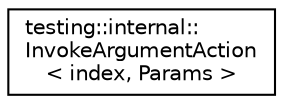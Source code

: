 digraph "Graphical Class Hierarchy"
{
 // INTERACTIVE_SVG=YES
 // LATEX_PDF_SIZE
  edge [fontname="Helvetica",fontsize="10",labelfontname="Helvetica",labelfontsize="10"];
  node [fontname="Helvetica",fontsize="10",shape=record];
  rankdir="LR";
  Node0 [label="testing::internal::\lInvokeArgumentAction\l\< index, Params \>",height=0.2,width=0.4,color="black", fillcolor="white", style="filled",URL="$db/d62/structtesting_1_1internal_1_1_invoke_argument_action.html",tooltip=" "];
}
